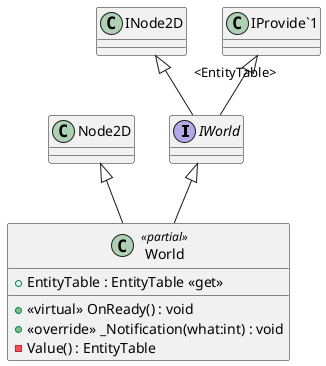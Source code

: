 @startuml
interface IWorld {
}
class World <<partial>> {
    + EntityTable : EntityTable <<get>>
    + <<virtual>> OnReady() : void
    + <<override>> _Notification(what:int) : void
    - Value() : EntityTable
}
INode2D <|-- IWorld
"IProvide`1" "<EntityTable>" <|-- IWorld
Node2D <|-- World
IWorld <|-- World
@enduml
